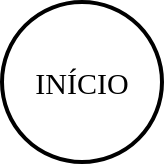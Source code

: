 <mxfile version="21.0.2" type="github">
  <diagram name="Página-1" id="yuYKPmyiRWDGH2rdynPT">
    <mxGraphModel dx="1119" dy="1774" grid="1" gridSize="10" guides="1" tooltips="1" connect="1" arrows="1" fold="1" page="1" pageScale="1" pageWidth="827" pageHeight="1169" background="none" math="0" shadow="0">
      <root>
        <mxCell id="0" />
        <mxCell id="1" parent="0" />
        <mxCell id="6Gyz_XSwTORCu45sHOnr-1" value="&lt;span&gt;&lt;font style=&quot;font-size: 15px;&quot; face=&quot;Russo One&quot;&gt;INÍCIO&lt;/font&gt;&lt;/span&gt;" style="ellipse;whiteSpace=wrap;html=1;aspect=fixed;fontStyle=0;strokeWidth=2;" vertex="1" parent="1">
          <mxGeometry x="360" y="-1150" width="80" height="80" as="geometry" />
        </mxCell>
      </root>
    </mxGraphModel>
  </diagram>
</mxfile>
